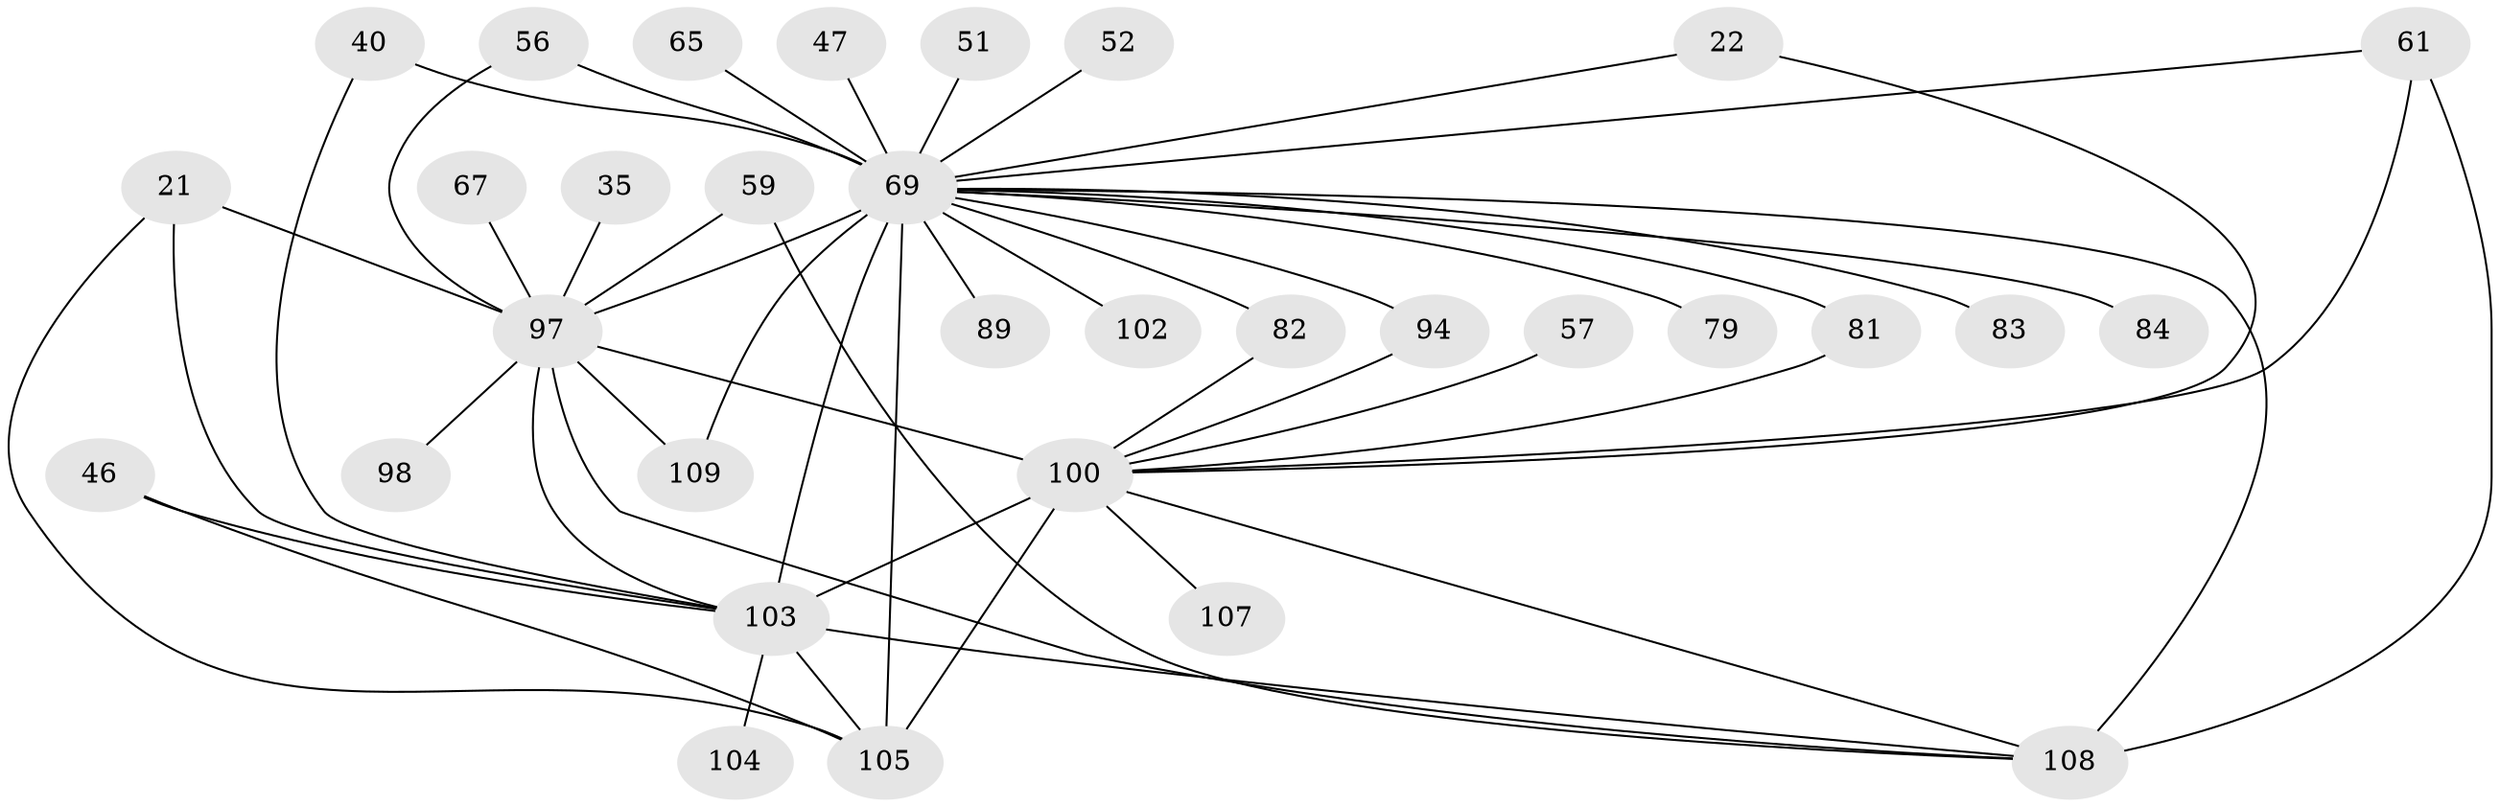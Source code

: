 // original degree distribution, {21: 0.01834862385321101, 25: 0.009174311926605505, 24: 0.009174311926605505, 23: 0.01834862385321101, 15: 0.01834862385321101, 14: 0.009174311926605505, 16: 0.009174311926605505, 6: 0.045871559633027525, 2: 0.5045871559633027, 4: 0.07339449541284404, 3: 0.23853211009174313, 13: 0.009174311926605505, 8: 0.01834862385321101, 5: 0.01834862385321101}
// Generated by graph-tools (version 1.1) at 2025/48/03/04/25 21:48:04]
// undirected, 32 vertices, 51 edges
graph export_dot {
graph [start="1"]
  node [color=gray90,style=filled];
  21 [super="+18"];
  22;
  35;
  40 [super="+24"];
  46;
  47;
  51;
  52;
  56;
  57;
  59;
  61 [super="+36"];
  65;
  67;
  69 [super="+31+33+49"];
  79;
  81;
  82 [super="+72"];
  83;
  84;
  89;
  94;
  97 [super="+41+14+90+5"];
  98;
  100 [super="+39+80+74+95+99"];
  102;
  103 [super="+43+88+85"];
  104;
  105 [super="+58+70+93+101"];
  107 [super="+91"];
  108 [super="+68+75+86+106"];
  109 [super="+71"];
  21 -- 105;
  21 -- 103 [weight=2];
  21 -- 97;
  22 -- 100;
  22 -- 69;
  35 -- 97 [weight=2];
  40 -- 103 [weight=2];
  40 -- 69 [weight=2];
  46 -- 105 [weight=2];
  46 -- 103 [weight=2];
  47 -- 69 [weight=2];
  51 -- 69 [weight=2];
  52 -- 69 [weight=2];
  56 -- 97;
  56 -- 69;
  57 -- 100;
  59 -- 108;
  59 -- 97;
  61 -- 100;
  61 -- 108;
  61 -- 69;
  65 -- 69 [weight=2];
  67 -- 97;
  69 -- 103 [weight=13];
  69 -- 79 [weight=2];
  69 -- 81;
  69 -- 82 [weight=2];
  69 -- 83 [weight=2];
  69 -- 84 [weight=2];
  69 -- 89 [weight=2];
  69 -- 94;
  69 -- 97 [weight=13];
  69 -- 102 [weight=2];
  69 -- 105 [weight=6];
  69 -- 108 [weight=17];
  69 -- 109;
  81 -- 100;
  82 -- 100 [weight=2];
  94 -- 100;
  97 -- 98 [weight=2];
  97 -- 100 [weight=15];
  97 -- 103 [weight=8];
  97 -- 108 [weight=4];
  97 -- 109;
  100 -- 105 [weight=7];
  100 -- 108 [weight=4];
  100 -- 107 [weight=3];
  100 -- 103;
  103 -- 104;
  103 -- 105 [weight=2];
  103 -- 108 [weight=9];
}
